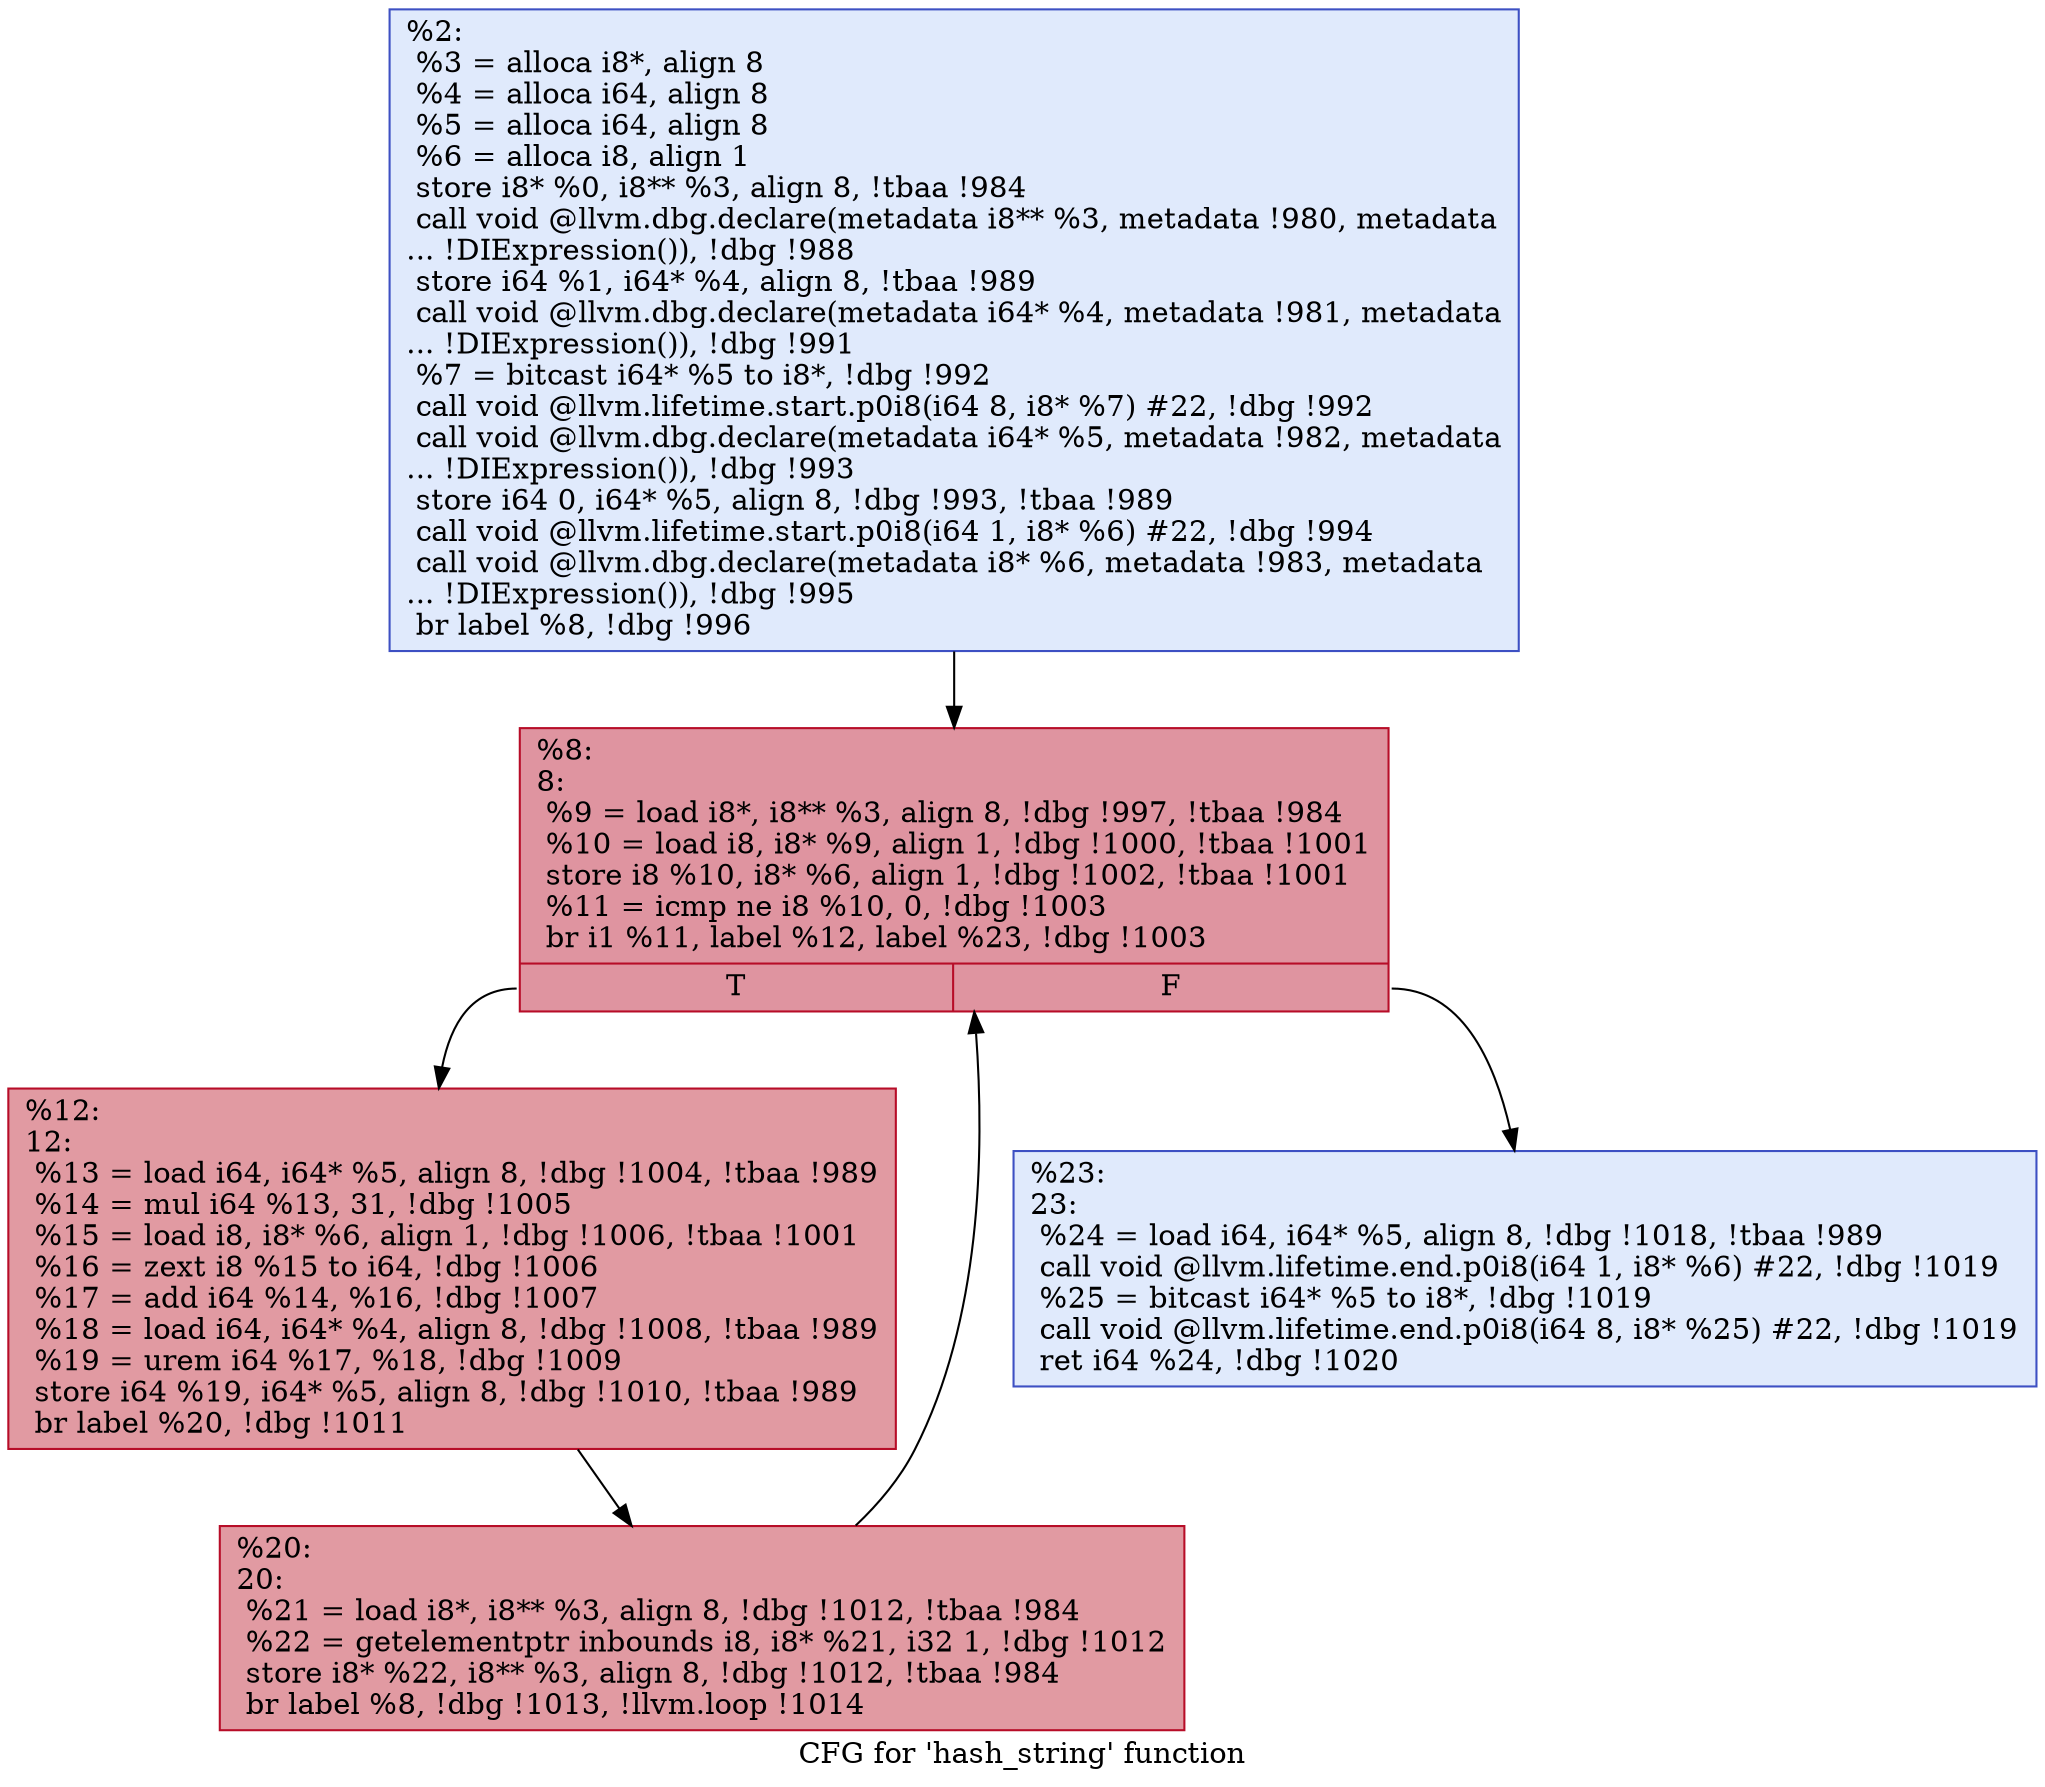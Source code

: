 digraph "CFG for 'hash_string' function" {
	label="CFG for 'hash_string' function";

	Node0x24430b0 [shape=record,color="#3d50c3ff", style=filled, fillcolor="#b9d0f970",label="{%2:\l  %3 = alloca i8*, align 8\l  %4 = alloca i64, align 8\l  %5 = alloca i64, align 8\l  %6 = alloca i8, align 1\l  store i8* %0, i8** %3, align 8, !tbaa !984\l  call void @llvm.dbg.declare(metadata i8** %3, metadata !980, metadata\l... !DIExpression()), !dbg !988\l  store i64 %1, i64* %4, align 8, !tbaa !989\l  call void @llvm.dbg.declare(metadata i64* %4, metadata !981, metadata\l... !DIExpression()), !dbg !991\l  %7 = bitcast i64* %5 to i8*, !dbg !992\l  call void @llvm.lifetime.start.p0i8(i64 8, i8* %7) #22, !dbg !992\l  call void @llvm.dbg.declare(metadata i64* %5, metadata !982, metadata\l... !DIExpression()), !dbg !993\l  store i64 0, i64* %5, align 8, !dbg !993, !tbaa !989\l  call void @llvm.lifetime.start.p0i8(i64 1, i8* %6) #22, !dbg !994\l  call void @llvm.dbg.declare(metadata i8* %6, metadata !983, metadata\l... !DIExpression()), !dbg !995\l  br label %8, !dbg !996\l}"];
	Node0x24430b0 -> Node0x2447670;
	Node0x2447670 [shape=record,color="#b70d28ff", style=filled, fillcolor="#b70d2870",label="{%8:\l8:                                                \l  %9 = load i8*, i8** %3, align 8, !dbg !997, !tbaa !984\l  %10 = load i8, i8* %9, align 1, !dbg !1000, !tbaa !1001\l  store i8 %10, i8* %6, align 1, !dbg !1002, !tbaa !1001\l  %11 = icmp ne i8 %10, 0, !dbg !1003\l  br i1 %11, label %12, label %23, !dbg !1003\l|{<s0>T|<s1>F}}"];
	Node0x2447670:s0 -> Node0x24476c0;
	Node0x2447670:s1 -> Node0x2447760;
	Node0x24476c0 [shape=record,color="#b70d28ff", style=filled, fillcolor="#bb1b2c70",label="{%12:\l12:                                               \l  %13 = load i64, i64* %5, align 8, !dbg !1004, !tbaa !989\l  %14 = mul i64 %13, 31, !dbg !1005\l  %15 = load i8, i8* %6, align 1, !dbg !1006, !tbaa !1001\l  %16 = zext i8 %15 to i64, !dbg !1006\l  %17 = add i64 %14, %16, !dbg !1007\l  %18 = load i64, i64* %4, align 8, !dbg !1008, !tbaa !989\l  %19 = urem i64 %17, %18, !dbg !1009\l  store i64 %19, i64* %5, align 8, !dbg !1010, !tbaa !989\l  br label %20, !dbg !1011\l}"];
	Node0x24476c0 -> Node0x2447710;
	Node0x2447710 [shape=record,color="#b70d28ff", style=filled, fillcolor="#bb1b2c70",label="{%20:\l20:                                               \l  %21 = load i8*, i8** %3, align 8, !dbg !1012, !tbaa !984\l  %22 = getelementptr inbounds i8, i8* %21, i32 1, !dbg !1012\l  store i8* %22, i8** %3, align 8, !dbg !1012, !tbaa !984\l  br label %8, !dbg !1013, !llvm.loop !1014\l}"];
	Node0x2447710 -> Node0x2447670;
	Node0x2447760 [shape=record,color="#3d50c3ff", style=filled, fillcolor="#b9d0f970",label="{%23:\l23:                                               \l  %24 = load i64, i64* %5, align 8, !dbg !1018, !tbaa !989\l  call void @llvm.lifetime.end.p0i8(i64 1, i8* %6) #22, !dbg !1019\l  %25 = bitcast i64* %5 to i8*, !dbg !1019\l  call void @llvm.lifetime.end.p0i8(i64 8, i8* %25) #22, !dbg !1019\l  ret i64 %24, !dbg !1020\l}"];
}
